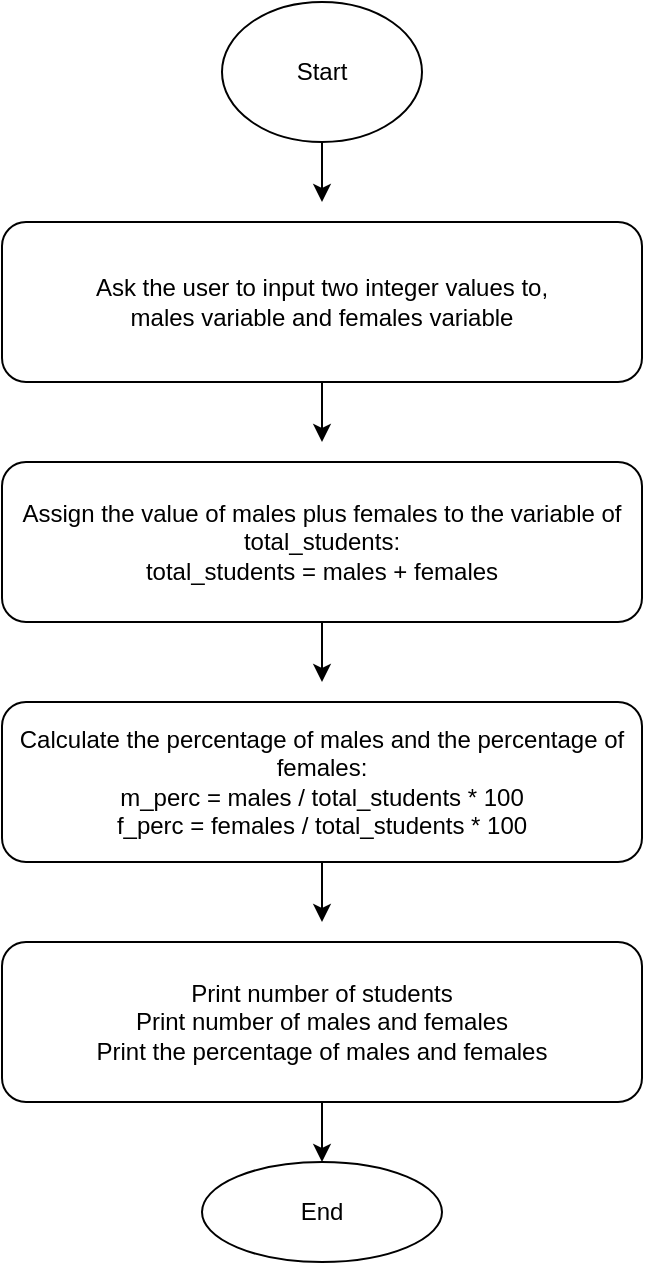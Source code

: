 <mxfile>
    <diagram id="6WPm2IlRw3wauqXeTIaT" name="Page-1">
        <mxGraphModel dx="832" dy="563" grid="1" gridSize="10" guides="1" tooltips="1" connect="1" arrows="1" fold="1" page="1" pageScale="1" pageWidth="850" pageHeight="1100" background="#ffffff" math="0" shadow="0">
            <root>
                <mxCell id="0"/>
                <mxCell id="1" parent="0"/>
                <mxCell id="14" style="edgeStyle=none;html=1;exitX=0.5;exitY=1;exitDx=0;exitDy=0;rounded=1;" edge="1" parent="1" source="2">
                    <mxGeometry relative="1" as="geometry">
                        <mxPoint x="200" y="630" as="targetPoint"/>
                    </mxGeometry>
                </mxCell>
                <mxCell id="2" value="Print number of students&lt;br&gt;Print number of males and females&lt;br&gt;Print the percentage of males and females" style="rounded=1;whiteSpace=wrap;html=1;" vertex="1" parent="1">
                    <mxGeometry x="40" y="520" width="320" height="80" as="geometry"/>
                </mxCell>
                <mxCell id="6" style="edgeStyle=none;html=1;exitX=1;exitY=0.5;exitDx=0;exitDy=0;rounded=1;" edge="1" parent="1">
                    <mxGeometry relative="1" as="geometry">
                        <mxPoint x="360" y="200" as="targetPoint"/>
                        <mxPoint x="360" y="200" as="sourcePoint"/>
                    </mxGeometry>
                </mxCell>
                <mxCell id="9" style="edgeStyle=none;html=1;exitX=0.5;exitY=1;exitDx=0;exitDy=0;rounded=1;" edge="1" parent="1">
                    <mxGeometry relative="1" as="geometry">
                        <mxPoint x="200" y="270" as="targetPoint"/>
                        <mxPoint x="200" y="240" as="sourcePoint"/>
                    </mxGeometry>
                </mxCell>
                <mxCell id="10" style="edgeStyle=none;html=1;exitX=0.5;exitY=1;exitDx=0;exitDy=0;rounded=1;" edge="1" parent="1" source="4">
                    <mxGeometry relative="1" as="geometry">
                        <mxPoint x="200" y="390" as="targetPoint"/>
                    </mxGeometry>
                </mxCell>
                <mxCell id="4" value="Assign the value of males plus females to the variable of total_students:&lt;br&gt;total_students = males + females" style="rounded=1;whiteSpace=wrap;html=1;" vertex="1" parent="1">
                    <mxGeometry x="40" y="280" width="320" height="80" as="geometry"/>
                </mxCell>
                <mxCell id="12" style="edgeStyle=none;html=1;exitX=0.5;exitY=1;exitDx=0;exitDy=0;rounded=1;" edge="1" parent="1" source="5">
                    <mxGeometry relative="1" as="geometry">
                        <mxPoint x="200" y="510" as="targetPoint"/>
                    </mxGeometry>
                </mxCell>
                <mxCell id="5" value="Calculate the percentage of males and the percentage of females:&lt;br&gt;m_perc = males / total_students * 100&lt;br&gt;f_perc = females / total_students * 100" style="rounded=1;whiteSpace=wrap;html=1;" vertex="1" parent="1">
                    <mxGeometry x="40" y="400" width="320" height="80" as="geometry"/>
                </mxCell>
                <mxCell id="15" value="End" style="ellipse;whiteSpace=wrap;html=1;rounded=1;" vertex="1" parent="1">
                    <mxGeometry x="140" y="630" width="120" height="50" as="geometry"/>
                </mxCell>
                <mxCell id="19" style="edgeStyle=none;html=1;exitX=0.5;exitY=1;exitDx=0;exitDy=0;rounded=1;" edge="1" parent="1" source="17">
                    <mxGeometry relative="1" as="geometry">
                        <mxPoint x="200" y="150" as="targetPoint"/>
                    </mxGeometry>
                </mxCell>
                <mxCell id="17" value="Start" style="ellipse;whiteSpace=wrap;html=1;rounded=1;" vertex="1" parent="1">
                    <mxGeometry x="150" y="50" width="100" height="70" as="geometry"/>
                </mxCell>
                <mxCell id="20" value="Ask the user to input two integer values to,&lt;br&gt;males variable and females variable" style="rounded=1;whiteSpace=wrap;html=1;" vertex="1" parent="1">
                    <mxGeometry x="40" y="160" width="320" height="80" as="geometry"/>
                </mxCell>
            </root>
        </mxGraphModel>
    </diagram>
</mxfile>
